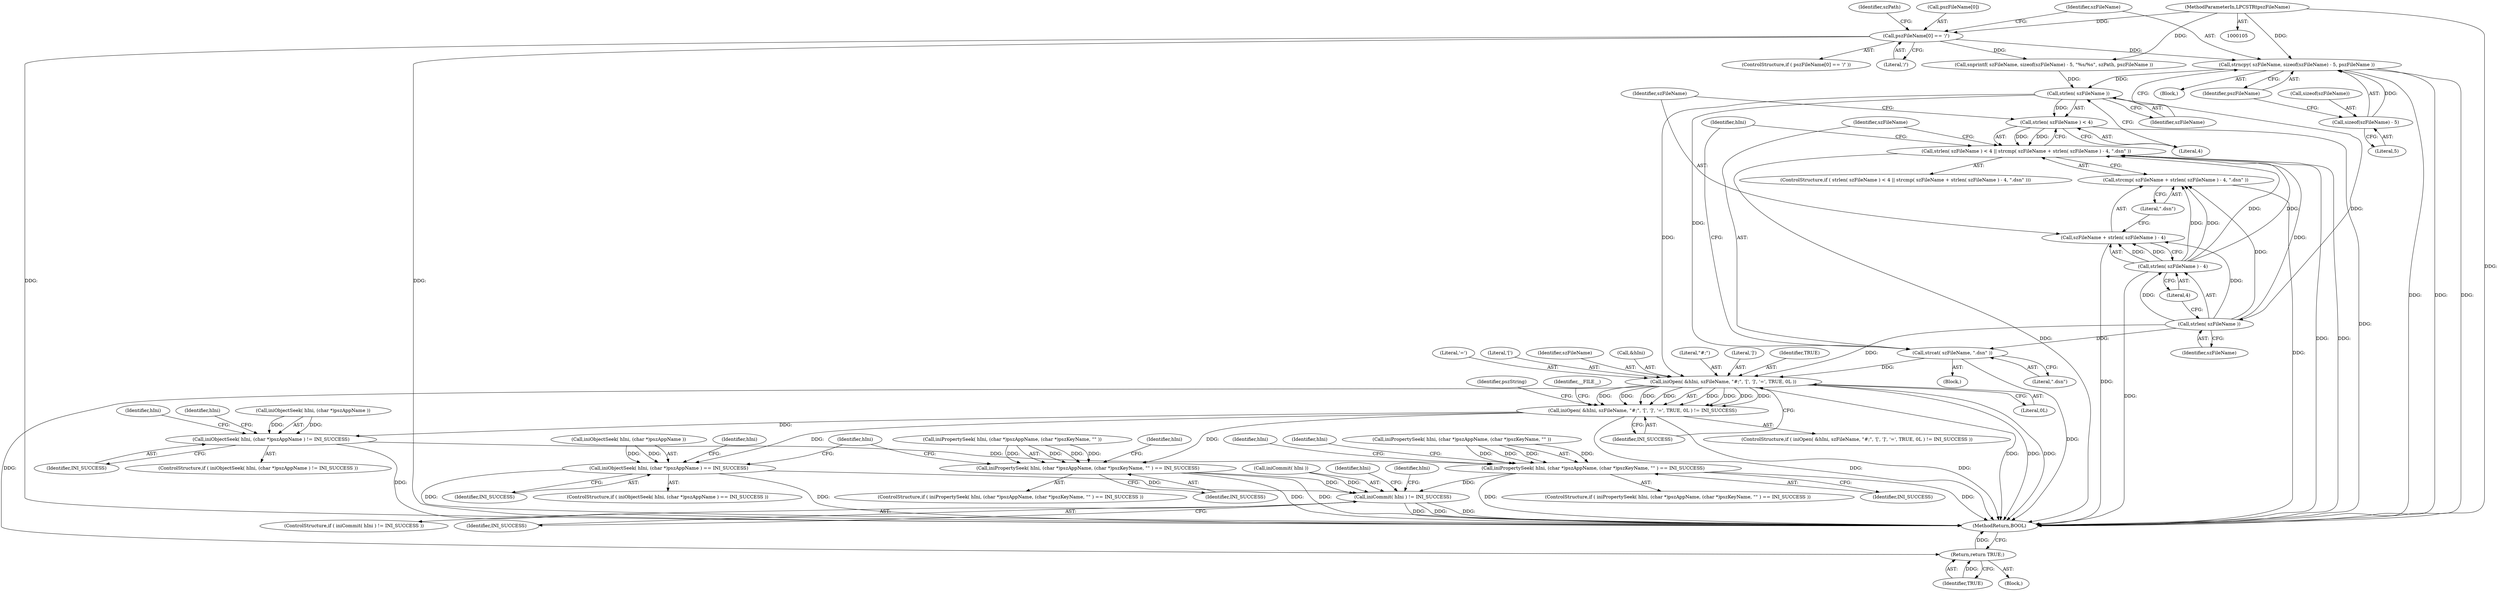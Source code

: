 digraph "0_unixODBC_45ef78e037f578b15fc58938a3a3251655e71d6f#diff-d52750c7ba4e594410438569d8e2963aL24_6@API" {
"1000120" [label="(Call,strncpy( szFileName, sizeof(szFileName) - 5, pszFileName ))"];
"1000122" [label="(Call,sizeof(szFileName) - 5)"];
"1000114" [label="(Call,pszFileName[0] == '/')"];
"1000106" [label="(MethodParameterIn,LPCSTR\tpszFileName)"];
"1000148" [label="(Call,strlen( szFileName ))"];
"1000147" [label="(Call,strlen( szFileName ) < 4)"];
"1000146" [label="(Call,strlen( szFileName ) < 4 || strcmp( szFileName + strlen( szFileName ) - 4, \".dsn\" ))"];
"1000155" [label="(Call,strlen( szFileName ))"];
"1000151" [label="(Call,strcmp( szFileName + strlen( szFileName ) - 4, \".dsn\" ))"];
"1000152" [label="(Call,szFileName + strlen( szFileName ) - 4)"];
"1000154" [label="(Call,strlen( szFileName ) - 4)"];
"1000160" [label="(Call,strcat( szFileName, \".dsn\" ))"];
"1000165" [label="(Call,iniOpen( &hIni, szFileName, \"#;\", '[', ']', '=', TRUE, 0L ))"];
"1000164" [label="(Call,iniOpen( &hIni, szFileName, \"#;\", '[', ']', '=', TRUE, 0L ) != INI_SUCCESS)"];
"1000196" [label="(Call,iniObjectSeek( hIni, (char *)pszAppName ) == INI_SUCCESS)"];
"1000285" [label="(Call,iniCommit( hIni ) != INI_SUCCESS)"];
"1000213" [label="(Call,iniPropertySeek( hIni, (char *)pszAppName, (char *)pszKeyName, \"\" ) == INI_SUCCESS)"];
"1000230" [label="(Call,iniObjectSeek( hIni, (char *)pszAppName ) != INI_SUCCESS)"];
"1000244" [label="(Call,iniPropertySeek( hIni, (char *)pszAppName, (char *)pszKeyName, \"\" ) == INI_SUCCESS)"];
"1000303" [label="(Return,return TRUE;)"];
"1000123" [label="(Call,sizeof(szFileName))"];
"1000113" [label="(ControlStructure,if ( pszFileName[0] == '/' ))"];
"1000146" [label="(Call,strlen( szFileName ) < 4 || strcmp( szFileName + strlen( szFileName ) - 4, \".dsn\" ))"];
"1000145" [label="(ControlStructure,if ( strlen( szFileName ) < 4 || strcmp( szFileName + strlen( szFileName ) - 4, \".dsn\" )))"];
"1000302" [label="(Identifier,hIni)"];
"1000172" [label="(Literal,'=')"];
"1000286" [label="(Call,iniCommit( hIni ))"];
"1000165" [label="(Call,iniOpen( &hIni, szFileName, \"#;\", '[', ']', '=', TRUE, 0L ))"];
"1000115" [label="(Call,pszFileName[0])"];
"1000119" [label="(Block,)"];
"1000212" [label="(ControlStructure,if ( iniPropertySeek( hIni, (char *)pszAppName, (char *)pszKeyName, \"\" ) == INI_SUCCESS ))"];
"1000161" [label="(Identifier,szFileName)"];
"1000189" [label="(Identifier,pszString)"];
"1000285" [label="(Call,iniCommit( hIni ) != INI_SUCCESS)"];
"1000287" [label="(Identifier,hIni)"];
"1000257" [label="(Identifier,hIni)"];
"1000236" [label="(Identifier,INI_SUCCESS)"];
"1000170" [label="(Literal,'[')"];
"1000160" [label="(Call,strcat( szFileName, \".dsn\" ))"];
"1000303" [label="(Return,return TRUE;)"];
"1000150" [label="(Literal,4)"];
"1000304" [label="(Identifier,TRUE)"];
"1000244" [label="(Call,iniPropertySeek( hIni, (char *)pszAppName, (char *)pszKeyName, \"\" ) == INI_SUCCESS)"];
"1000284" [label="(ControlStructure,if ( iniCommit( hIni ) != INI_SUCCESS ))"];
"1000122" [label="(Call,sizeof(szFileName) - 5)"];
"1000155" [label="(Call,strlen( szFileName ))"];
"1000164" [label="(Call,iniOpen( &hIni, szFileName, \"#;\", '[', ']', '=', TRUE, 0L ) != INI_SUCCESS)"];
"1000175" [label="(Identifier,INI_SUCCESS)"];
"1000197" [label="(Call,iniObjectSeek( hIni, (char *)pszAppName ))"];
"1000168" [label="(Identifier,szFileName)"];
"1000305" [label="(MethodReturn,BOOL)"];
"1000163" [label="(ControlStructure,if ( iniOpen( &hIni, szFileName, \"#;\", '[', ']', '=', TRUE, 0L ) != INI_SUCCESS ))"];
"1000245" [label="(Call,iniPropertySeek( hIni, (char *)pszAppName, (char *)pszKeyName, \"\" ))"];
"1000162" [label="(Literal,\".dsn\")"];
"1000136" [label="(Call,snprintf( szFileName, sizeof(szFileName) - 5, \"%s/%s\", szPath, pszFileName ))"];
"1000288" [label="(Identifier,INI_SUCCESS)"];
"1000147" [label="(Call,strlen( szFileName ) < 4)"];
"1000114" [label="(Call,pszFileName[0] == '/')"];
"1000126" [label="(Identifier,pszFileName)"];
"1000152" [label="(Call,szFileName + strlen( szFileName ) - 4)"];
"1000166" [label="(Call,&hIni)"];
"1000230" [label="(Call,iniObjectSeek( hIni, (char *)pszAppName ) != INI_SUCCESS)"];
"1000226" [label="(Identifier,hIni)"];
"1000243" [label="(ControlStructure,if ( iniPropertySeek( hIni, (char *)pszAppName, (char *)pszKeyName, \"\" ) == INI_SUCCESS ))"];
"1000148" [label="(Call,strlen( szFileName ))"];
"1000125" [label="(Literal,5)"];
"1000167" [label="(Identifier,hIni)"];
"1000159" [label="(Block,)"];
"1000132" [label="(Identifier,szPath)"];
"1000214" [label="(Call,iniPropertySeek( hIni, (char *)pszAppName, (char *)pszKeyName, \"\" ))"];
"1000195" [label="(ControlStructure,if ( iniObjectSeek( hIni, (char *)pszAppName ) == INI_SUCCESS ))"];
"1000178" [label="(Identifier,__FILE__)"];
"1000174" [label="(Literal,0L)"];
"1000196" [label="(Call,iniObjectSeek( hIni, (char *)pszAppName ) == INI_SUCCESS)"];
"1000229" [label="(ControlStructure,if ( iniObjectSeek( hIni, (char *)pszAppName ) != INI_SUCCESS ))"];
"1000157" [label="(Literal,4)"];
"1000223" [label="(Identifier,INI_SUCCESS)"];
"1000254" [label="(Identifier,INI_SUCCESS)"];
"1000158" [label="(Literal,\".dsn\")"];
"1000106" [label="(MethodParameterIn,LPCSTR\tpszFileName)"];
"1000169" [label="(Literal,\"#;\")"];
"1000153" [label="(Identifier,szFileName)"];
"1000171" [label="(Literal,']')"];
"1000231" [label="(Call,iniObjectSeek( hIni, (char *)pszAppName ))"];
"1000213" [label="(Call,iniPropertySeek( hIni, (char *)pszAppName, (char *)pszKeyName, \"\" ) == INI_SUCCESS)"];
"1000120" [label="(Call,strncpy( szFileName, sizeof(szFileName) - 5, pszFileName ))"];
"1000173" [label="(Identifier,TRUE)"];
"1000156" [label="(Identifier,szFileName)"];
"1000149" [label="(Identifier,szFileName)"];
"1000291" [label="(Identifier,hIni)"];
"1000151" [label="(Call,strcmp( szFileName + strlen( szFileName ) - 4, \".dsn\" ))"];
"1000239" [label="(Identifier,hIni)"];
"1000205" [label="(Identifier,hIni)"];
"1000246" [label="(Identifier,hIni)"];
"1000272" [label="(Identifier,hIni)"];
"1000110" [label="(Block,)"];
"1000202" [label="(Identifier,INI_SUCCESS)"];
"1000154" [label="(Call,strlen( szFileName ) - 4)"];
"1000118" [label="(Literal,'/')"];
"1000121" [label="(Identifier,szFileName)"];
"1000120" -> "1000119"  [label="AST: "];
"1000120" -> "1000126"  [label="CFG: "];
"1000121" -> "1000120"  [label="AST: "];
"1000122" -> "1000120"  [label="AST: "];
"1000126" -> "1000120"  [label="AST: "];
"1000149" -> "1000120"  [label="CFG: "];
"1000120" -> "1000305"  [label="DDG: "];
"1000120" -> "1000305"  [label="DDG: "];
"1000120" -> "1000305"  [label="DDG: "];
"1000122" -> "1000120"  [label="DDG: "];
"1000114" -> "1000120"  [label="DDG: "];
"1000106" -> "1000120"  [label="DDG: "];
"1000120" -> "1000148"  [label="DDG: "];
"1000122" -> "1000125"  [label="CFG: "];
"1000123" -> "1000122"  [label="AST: "];
"1000125" -> "1000122"  [label="AST: "];
"1000126" -> "1000122"  [label="CFG: "];
"1000114" -> "1000113"  [label="AST: "];
"1000114" -> "1000118"  [label="CFG: "];
"1000115" -> "1000114"  [label="AST: "];
"1000118" -> "1000114"  [label="AST: "];
"1000121" -> "1000114"  [label="CFG: "];
"1000132" -> "1000114"  [label="CFG: "];
"1000114" -> "1000305"  [label="DDG: "];
"1000114" -> "1000305"  [label="DDG: "];
"1000106" -> "1000114"  [label="DDG: "];
"1000114" -> "1000136"  [label="DDG: "];
"1000106" -> "1000105"  [label="AST: "];
"1000106" -> "1000305"  [label="DDG: "];
"1000106" -> "1000136"  [label="DDG: "];
"1000148" -> "1000147"  [label="AST: "];
"1000148" -> "1000149"  [label="CFG: "];
"1000149" -> "1000148"  [label="AST: "];
"1000150" -> "1000148"  [label="CFG: "];
"1000148" -> "1000147"  [label="DDG: "];
"1000136" -> "1000148"  [label="DDG: "];
"1000148" -> "1000155"  [label="DDG: "];
"1000148" -> "1000160"  [label="DDG: "];
"1000148" -> "1000165"  [label="DDG: "];
"1000147" -> "1000146"  [label="AST: "];
"1000147" -> "1000150"  [label="CFG: "];
"1000150" -> "1000147"  [label="AST: "];
"1000153" -> "1000147"  [label="CFG: "];
"1000146" -> "1000147"  [label="CFG: "];
"1000147" -> "1000305"  [label="DDG: "];
"1000147" -> "1000146"  [label="DDG: "];
"1000147" -> "1000146"  [label="DDG: "];
"1000146" -> "1000145"  [label="AST: "];
"1000146" -> "1000151"  [label="CFG: "];
"1000151" -> "1000146"  [label="AST: "];
"1000161" -> "1000146"  [label="CFG: "];
"1000167" -> "1000146"  [label="CFG: "];
"1000146" -> "1000305"  [label="DDG: "];
"1000146" -> "1000305"  [label="DDG: "];
"1000146" -> "1000305"  [label="DDG: "];
"1000155" -> "1000146"  [label="DDG: "];
"1000154" -> "1000146"  [label="DDG: "];
"1000154" -> "1000146"  [label="DDG: "];
"1000155" -> "1000154"  [label="AST: "];
"1000155" -> "1000156"  [label="CFG: "];
"1000156" -> "1000155"  [label="AST: "];
"1000157" -> "1000155"  [label="CFG: "];
"1000155" -> "1000151"  [label="DDG: "];
"1000155" -> "1000152"  [label="DDG: "];
"1000155" -> "1000154"  [label="DDG: "];
"1000155" -> "1000160"  [label="DDG: "];
"1000155" -> "1000165"  [label="DDG: "];
"1000151" -> "1000158"  [label="CFG: "];
"1000152" -> "1000151"  [label="AST: "];
"1000158" -> "1000151"  [label="AST: "];
"1000151" -> "1000305"  [label="DDG: "];
"1000154" -> "1000151"  [label="DDG: "];
"1000154" -> "1000151"  [label="DDG: "];
"1000152" -> "1000154"  [label="CFG: "];
"1000153" -> "1000152"  [label="AST: "];
"1000154" -> "1000152"  [label="AST: "];
"1000158" -> "1000152"  [label="CFG: "];
"1000152" -> "1000305"  [label="DDG: "];
"1000154" -> "1000152"  [label="DDG: "];
"1000154" -> "1000152"  [label="DDG: "];
"1000154" -> "1000157"  [label="CFG: "];
"1000157" -> "1000154"  [label="AST: "];
"1000154" -> "1000305"  [label="DDG: "];
"1000160" -> "1000159"  [label="AST: "];
"1000160" -> "1000162"  [label="CFG: "];
"1000161" -> "1000160"  [label="AST: "];
"1000162" -> "1000160"  [label="AST: "];
"1000167" -> "1000160"  [label="CFG: "];
"1000160" -> "1000305"  [label="DDG: "];
"1000160" -> "1000165"  [label="DDG: "];
"1000165" -> "1000164"  [label="AST: "];
"1000165" -> "1000174"  [label="CFG: "];
"1000166" -> "1000165"  [label="AST: "];
"1000168" -> "1000165"  [label="AST: "];
"1000169" -> "1000165"  [label="AST: "];
"1000170" -> "1000165"  [label="AST: "];
"1000171" -> "1000165"  [label="AST: "];
"1000172" -> "1000165"  [label="AST: "];
"1000173" -> "1000165"  [label="AST: "];
"1000174" -> "1000165"  [label="AST: "];
"1000175" -> "1000165"  [label="CFG: "];
"1000165" -> "1000305"  [label="DDG: "];
"1000165" -> "1000305"  [label="DDG: "];
"1000165" -> "1000305"  [label="DDG: "];
"1000165" -> "1000164"  [label="DDG: "];
"1000165" -> "1000164"  [label="DDG: "];
"1000165" -> "1000164"  [label="DDG: "];
"1000165" -> "1000164"  [label="DDG: "];
"1000165" -> "1000164"  [label="DDG: "];
"1000165" -> "1000164"  [label="DDG: "];
"1000165" -> "1000164"  [label="DDG: "];
"1000165" -> "1000164"  [label="DDG: "];
"1000165" -> "1000303"  [label="DDG: "];
"1000164" -> "1000163"  [label="AST: "];
"1000164" -> "1000175"  [label="CFG: "];
"1000175" -> "1000164"  [label="AST: "];
"1000178" -> "1000164"  [label="CFG: "];
"1000189" -> "1000164"  [label="CFG: "];
"1000164" -> "1000305"  [label="DDG: "];
"1000164" -> "1000305"  [label="DDG: "];
"1000164" -> "1000196"  [label="DDG: "];
"1000164" -> "1000213"  [label="DDG: "];
"1000164" -> "1000230"  [label="DDG: "];
"1000196" -> "1000195"  [label="AST: "];
"1000196" -> "1000202"  [label="CFG: "];
"1000197" -> "1000196"  [label="AST: "];
"1000202" -> "1000196"  [label="AST: "];
"1000205" -> "1000196"  [label="CFG: "];
"1000287" -> "1000196"  [label="CFG: "];
"1000196" -> "1000305"  [label="DDG: "];
"1000196" -> "1000305"  [label="DDG: "];
"1000197" -> "1000196"  [label="DDG: "];
"1000197" -> "1000196"  [label="DDG: "];
"1000196" -> "1000285"  [label="DDG: "];
"1000285" -> "1000284"  [label="AST: "];
"1000285" -> "1000288"  [label="CFG: "];
"1000286" -> "1000285"  [label="AST: "];
"1000288" -> "1000285"  [label="AST: "];
"1000291" -> "1000285"  [label="CFG: "];
"1000302" -> "1000285"  [label="CFG: "];
"1000285" -> "1000305"  [label="DDG: "];
"1000285" -> "1000305"  [label="DDG: "];
"1000285" -> "1000305"  [label="DDG: "];
"1000286" -> "1000285"  [label="DDG: "];
"1000213" -> "1000285"  [label="DDG: "];
"1000244" -> "1000285"  [label="DDG: "];
"1000213" -> "1000212"  [label="AST: "];
"1000213" -> "1000223"  [label="CFG: "];
"1000214" -> "1000213"  [label="AST: "];
"1000223" -> "1000213"  [label="AST: "];
"1000226" -> "1000213"  [label="CFG: "];
"1000287" -> "1000213"  [label="CFG: "];
"1000213" -> "1000305"  [label="DDG: "];
"1000213" -> "1000305"  [label="DDG: "];
"1000214" -> "1000213"  [label="DDG: "];
"1000214" -> "1000213"  [label="DDG: "];
"1000214" -> "1000213"  [label="DDG: "];
"1000214" -> "1000213"  [label="DDG: "];
"1000230" -> "1000229"  [label="AST: "];
"1000230" -> "1000236"  [label="CFG: "];
"1000231" -> "1000230"  [label="AST: "];
"1000236" -> "1000230"  [label="AST: "];
"1000239" -> "1000230"  [label="CFG: "];
"1000246" -> "1000230"  [label="CFG: "];
"1000230" -> "1000305"  [label="DDG: "];
"1000231" -> "1000230"  [label="DDG: "];
"1000231" -> "1000230"  [label="DDG: "];
"1000230" -> "1000244"  [label="DDG: "];
"1000244" -> "1000243"  [label="AST: "];
"1000244" -> "1000254"  [label="CFG: "];
"1000245" -> "1000244"  [label="AST: "];
"1000254" -> "1000244"  [label="AST: "];
"1000257" -> "1000244"  [label="CFG: "];
"1000272" -> "1000244"  [label="CFG: "];
"1000244" -> "1000305"  [label="DDG: "];
"1000244" -> "1000305"  [label="DDG: "];
"1000245" -> "1000244"  [label="DDG: "];
"1000245" -> "1000244"  [label="DDG: "];
"1000245" -> "1000244"  [label="DDG: "];
"1000245" -> "1000244"  [label="DDG: "];
"1000303" -> "1000110"  [label="AST: "];
"1000303" -> "1000304"  [label="CFG: "];
"1000304" -> "1000303"  [label="AST: "];
"1000305" -> "1000303"  [label="CFG: "];
"1000303" -> "1000305"  [label="DDG: "];
"1000304" -> "1000303"  [label="DDG: "];
}
